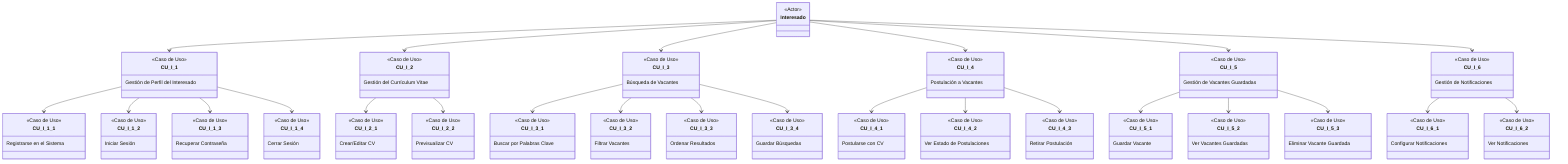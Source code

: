 classDiagram

class CU_I_1 {
  Gestión de Perfil del Interesado
  <<Caso de Uso>>
}

class CU_I_1_1 {
  Registrarse en el Sistema
  <<Caso de Uso>>
}

class CU_I_1_2 {
  Iniciar Sesión
  <<Caso de Uso>>
}

class CU_I_1_3 {
  Recuperar Contraseña
  <<Caso de Uso>>
}

class CU_I_1_4 {
  Cerrar Sesión
  <<Caso de Uso>>
}

class CU_I_2 {
  Gestión del Currículum Vitae
  <<Caso de Uso>>
}

class CU_I_2_1 {
  Crear/Editar CV
  <<Caso de Uso>>
}

class CU_I_2_2 {
  Previsualizar CV
  <<Caso de Uso>>
}

class CU_I_3 {
  Búsqueda de Vacantes
  <<Caso de Uso>>
}

class CU_I_3_1 {
  Buscar por Palabras Clave
  <<Caso de Uso>>
}

class CU_I_3_2 {
  Filtrar Vacantes
  <<Caso de Uso>>
}

class CU_I_3_3 {
  Ordenar Resultados
  <<Caso de Uso>>
}

class CU_I_3_4 {
  Guardar Búsquedas
  <<Caso de Uso>>
}

class CU_I_4 {
  Postulación a Vacantes
  <<Caso de Uso>>
}

class CU_I_4_1 {
  Postularse con CV
  <<Caso de Uso>>
}

class CU_I_4_2 {
  Ver Estado de Postulaciones
  <<Caso de Uso>>
}

class CU_I_4_3 {
  Retirar Postulación
  <<Caso de Uso>>
}

class CU_I_5 {
  Gestión de Vacantes Guardadas
  <<Caso de Uso>>
}

class CU_I_5_1 {
  Guardar Vacante
  <<Caso de Uso>>
}

class CU_I_5_2 {
  Ver Vacantes Guardadas
  <<Caso de Uso>>
}

class CU_I_5_3 {
  Eliminar Vacante Guardada
  <<Caso de Uso>>
}

class CU_I_6 {
  Gestión de Notificaciones
  <<Caso de Uso>>
}

class CU_I_6_1 {
  Configurar Notificaciones
  <<Caso de Uso>>
}

class CU_I_6_2 {
  Ver Notificaciones
  <<Caso de Uso>>
}

class Interesado {
  <<Actor>>
}

Interesado --> CU_I_1
Interesado --> CU_I_2
Interesado --> CU_I_3
Interesado --> CU_I_4
Interesado --> CU_I_5
Interesado --> CU_I_6

CU_I_1 --> CU_I_1_1
CU_I_1 --> CU_I_1_2
CU_I_1 --> CU_I_1_3
CU_I_1 --> CU_I_1_4

CU_I_2 --> CU_I_2_1
CU_I_2 --> CU_I_2_2

CU_I_3 --> CU_I_3_1
CU_I_3 --> CU_I_3_2
CU_I_3 --> CU_I_3_3
CU_I_3 --> CU_I_3_4

CU_I_4 --> CU_I_4_1
CU_I_4 --> CU_I_4_2
CU_I_4 --> CU_I_4_3

CU_I_5 --> CU_I_5_1
CU_I_5 --> CU_I_5_2
CU_I_5 --> CU_I_5_3

CU_I_6 --> CU_I_6_1
CU_I_6 --> CU_I_6_2